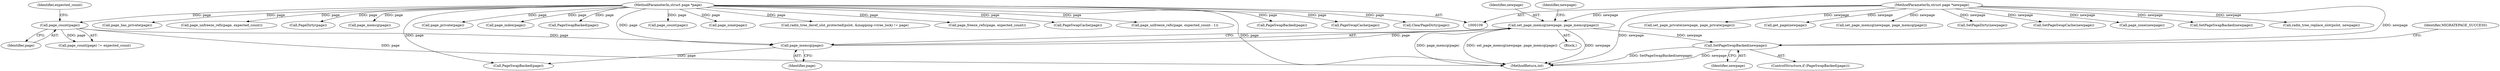 digraph "0_linux_42cb14b110a5698ccf26ce59c4441722605a3743_0@pointer" {
"1000160" [label="(Call,SetPageSwapBacked(newpage))"];
"1000139" [label="(Call,set_page_memcg(newpage, page_memcg(page)))"];
"1000111" [label="(MethodParameterIn,struct page *newpage)"];
"1000141" [label="(Call,page_memcg(page))"];
"1000133" [label="(Call,page_count(page))"];
"1000112" [label="(MethodParameterIn,struct page *page)"];
"1000283" [label="(Call,set_page_private(newpage, page_private(page)))"];
"1000133" [label="(Call,page_count(page))"];
"1000294" [label="(Call,ClearPageDirty(page))"];
"1000190" [label="(Call,page_has_private(page))"];
"1000161" [label="(Identifier,newpage)"];
"1000241" [label="(Call,page_unfreeze_refs(page, expected_count))"];
"1000289" [label="(Call,PageDirty(page))"];
"1000254" [label="(Call,page_memcg(page))"];
"1000275" [label="(Call,get_page(newpage))"];
"1000285" [label="(Call,page_private(page))"];
"1000141" [label="(Call,page_memcg(page))"];
"1000134" [label="(Identifier,page)"];
"1000252" [label="(Call,set_page_memcg(newpage, page_memcg(page)))"];
"1000184" [label="(Call,page_index(page))"];
"1000324" [label="(Call,PageSwapBacked(page))"];
"1000195" [label="(Call,page_count(page))"];
"1000296" [label="(Call,SetPageDirty(newpage))"];
"1000166" [label="(Call,page_zone(page))"];
"1000198" [label="(Call,radix_tree_deref_slot_protected(pslot, &mapping->tree_lock) != page)"];
"1000140" [label="(Identifier,newpage)"];
"1000142" [label="(Identifier,page)"];
"1000145" [label="(Identifier,newpage)"];
"1000217" [label="(Call,page_freeze_refs(page, expected_count))"];
"1000327" [label="(Call,PageSwapCache(page))"];
"1000157" [label="(ControlStructure,if (PageSwapBacked(page)))"];
"1000130" [label="(Block,)"];
"1000281" [label="(Call,SetPageSwapCache(newpage))"];
"1000301" [label="(Call,page_unfreeze_refs(page, expected_count - 1))"];
"1000170" [label="(Call,page_zone(newpage))"];
"1000135" [label="(Identifier,expected_count)"];
"1000351" [label="(MethodReturn,int)"];
"1000273" [label="(Call,SetPageSwapBacked(newpage))"];
"1000111" [label="(MethodParameterIn,struct page *newpage)"];
"1000112" [label="(MethodParameterIn,struct page *page)"];
"1000139" [label="(Call,set_page_memcg(newpage, page_memcg(page)))"];
"1000158" [label="(Call,PageSwapBacked(page))"];
"1000298" [label="(Call,radix_tree_replace_slot(pslot, newpage))"];
"1000271" [label="(Call,PageSwapBacked(page))"];
"1000163" [label="(Identifier,MIGRATEPAGE_SUCCESS)"];
"1000132" [label="(Call,page_count(page) != expected_count)"];
"1000278" [label="(Call,PageSwapCache(page))"];
"1000160" [label="(Call,SetPageSwapBacked(newpage))"];
"1000160" -> "1000157"  [label="AST: "];
"1000160" -> "1000161"  [label="CFG: "];
"1000161" -> "1000160"  [label="AST: "];
"1000163" -> "1000160"  [label="CFG: "];
"1000160" -> "1000351"  [label="DDG: SetPageSwapBacked(newpage)"];
"1000160" -> "1000351"  [label="DDG: newpage"];
"1000139" -> "1000160"  [label="DDG: newpage"];
"1000111" -> "1000160"  [label="DDG: newpage"];
"1000139" -> "1000130"  [label="AST: "];
"1000139" -> "1000141"  [label="CFG: "];
"1000140" -> "1000139"  [label="AST: "];
"1000141" -> "1000139"  [label="AST: "];
"1000145" -> "1000139"  [label="CFG: "];
"1000139" -> "1000351"  [label="DDG: page_memcg(page)"];
"1000139" -> "1000351"  [label="DDG: set_page_memcg(newpage, page_memcg(page))"];
"1000139" -> "1000351"  [label="DDG: newpage"];
"1000111" -> "1000139"  [label="DDG: newpage"];
"1000141" -> "1000139"  [label="DDG: page"];
"1000111" -> "1000109"  [label="AST: "];
"1000111" -> "1000351"  [label="DDG: newpage"];
"1000111" -> "1000170"  [label="DDG: newpage"];
"1000111" -> "1000252"  [label="DDG: newpage"];
"1000111" -> "1000273"  [label="DDG: newpage"];
"1000111" -> "1000275"  [label="DDG: newpage"];
"1000111" -> "1000281"  [label="DDG: newpage"];
"1000111" -> "1000283"  [label="DDG: newpage"];
"1000111" -> "1000296"  [label="DDG: newpage"];
"1000111" -> "1000298"  [label="DDG: newpage"];
"1000141" -> "1000142"  [label="CFG: "];
"1000142" -> "1000141"  [label="AST: "];
"1000133" -> "1000141"  [label="DDG: page"];
"1000112" -> "1000141"  [label="DDG: page"];
"1000141" -> "1000158"  [label="DDG: page"];
"1000133" -> "1000132"  [label="AST: "];
"1000133" -> "1000134"  [label="CFG: "];
"1000134" -> "1000133"  [label="AST: "];
"1000135" -> "1000133"  [label="CFG: "];
"1000133" -> "1000351"  [label="DDG: page"];
"1000133" -> "1000132"  [label="DDG: page"];
"1000112" -> "1000133"  [label="DDG: page"];
"1000112" -> "1000109"  [label="AST: "];
"1000112" -> "1000351"  [label="DDG: page"];
"1000112" -> "1000158"  [label="DDG: page"];
"1000112" -> "1000166"  [label="DDG: page"];
"1000112" -> "1000184"  [label="DDG: page"];
"1000112" -> "1000190"  [label="DDG: page"];
"1000112" -> "1000195"  [label="DDG: page"];
"1000112" -> "1000198"  [label="DDG: page"];
"1000112" -> "1000217"  [label="DDG: page"];
"1000112" -> "1000241"  [label="DDG: page"];
"1000112" -> "1000254"  [label="DDG: page"];
"1000112" -> "1000271"  [label="DDG: page"];
"1000112" -> "1000278"  [label="DDG: page"];
"1000112" -> "1000285"  [label="DDG: page"];
"1000112" -> "1000289"  [label="DDG: page"];
"1000112" -> "1000294"  [label="DDG: page"];
"1000112" -> "1000301"  [label="DDG: page"];
"1000112" -> "1000324"  [label="DDG: page"];
"1000112" -> "1000327"  [label="DDG: page"];
}

